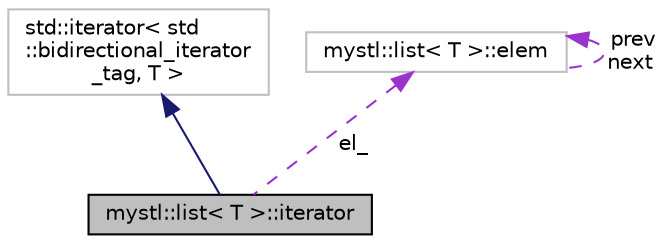 digraph "mystl::list&lt; T &gt;::iterator"
{
  edge [fontname="Helvetica",fontsize="10",labelfontname="Helvetica",labelfontsize="10"];
  node [fontname="Helvetica",fontsize="10",shape=record];
  Node3 [label="mystl::list\< T \>::iterator",height=0.2,width=0.4,color="black", fillcolor="grey75", style="filled", fontcolor="black"];
  Node4 -> Node3 [dir="back",color="midnightblue",fontsize="10",style="solid"];
  Node4 [label="std::iterator\< std\l::bidirectional_iterator\l_tag, T \>",height=0.2,width=0.4,color="grey75", fillcolor="white", style="filled"];
  Node5 -> Node3 [dir="back",color="darkorchid3",fontsize="10",style="dashed",label=" el_" ];
  Node5 [label="mystl::list\< T \>::elem",height=0.2,width=0.4,color="grey75", fillcolor="white", style="filled"];
  Node5 -> Node5 [dir="back",color="darkorchid3",fontsize="10",style="dashed",label=" prev\nnext" ];
}

